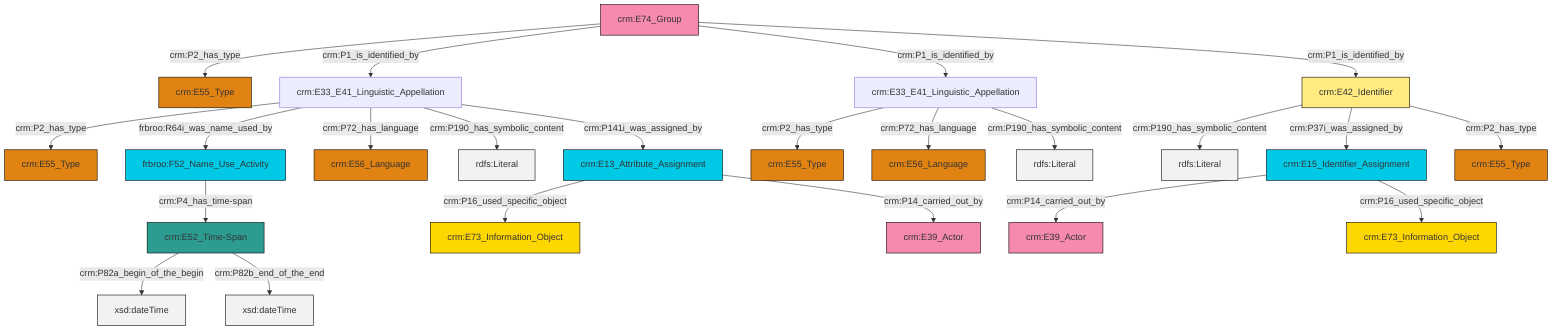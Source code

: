 graph TD
classDef Literal fill:#f2f2f2,stroke:#000000;
classDef CRM_Entity fill:#FFFFFF,stroke:#000000;
classDef Temporal_Entity fill:#00C9E6, stroke:#000000;
classDef Type fill:#E18312, stroke:#000000;
classDef Time-Span fill:#2C9C91, stroke:#000000;
classDef Appellation fill:#FFEB7F, stroke:#000000;
classDef Place fill:#008836, stroke:#000000;
classDef Persistent_Item fill:#B266B2, stroke:#000000;
classDef Conceptual_Object fill:#FFD700, stroke:#000000;
classDef Physical_Thing fill:#D2B48C, stroke:#000000;
classDef Actor fill:#f58aad, stroke:#000000;
classDef PC_Classes fill:#4ce600, stroke:#000000;
classDef Multi fill:#cccccc,stroke:#000000;

0["crm:E74_Group"]:::Actor -->|crm:P2_has_type| 1["crm:E55_Type"]:::Type
0["crm:E74_Group"]:::Actor -->|crm:P1_is_identified_by| 2["crm:E33_E41_Linguistic_Appellation"]:::Default
0["crm:E74_Group"]:::Actor -->|crm:P1_is_identified_by| 3["crm:E33_E41_Linguistic_Appellation"]:::Default
2["crm:E33_E41_Linguistic_Appellation"]:::Default -->|crm:P2_has_type| 6["crm:E55_Type"]:::Type
2["crm:E33_E41_Linguistic_Appellation"]:::Default -->|frbroo:R64i_was_name_used_by| 13["frbroo:F52_Name_Use_Activity"]:::Temporal_Entity
3["crm:E33_E41_Linguistic_Appellation"]:::Default -->|crm:P2_has_type| 14["crm:E55_Type"]:::Type
15["crm:E52_Time-Span"]:::Time-Span -->|crm:P82a_begin_of_the_begin| 16[xsd:dateTime]:::Literal
0["crm:E74_Group"]:::Actor -->|crm:P1_is_identified_by| 18["crm:E42_Identifier"]:::Appellation
4["crm:E15_Identifier_Assignment"]:::Temporal_Entity -->|crm:P14_carried_out_by| 11["crm:E39_Actor"]:::Actor
23["crm:E13_Attribute_Assignment"]:::Temporal_Entity -->|crm:P16_used_specific_object| 26["crm:E73_Information_Object"]:::Conceptual_Object
3["crm:E33_E41_Linguistic_Appellation"]:::Default -->|crm:P72_has_language| 33["crm:E56_Language"]:::Type
2["crm:E33_E41_Linguistic_Appellation"]:::Default -->|crm:P72_has_language| 29["crm:E56_Language"]:::Type
18["crm:E42_Identifier"]:::Appellation -->|crm:P190_has_symbolic_content| 35[rdfs:Literal]:::Literal
3["crm:E33_E41_Linguistic_Appellation"]:::Default -->|crm:P190_has_symbolic_content| 36[rdfs:Literal]:::Literal
23["crm:E13_Attribute_Assignment"]:::Temporal_Entity -->|crm:P14_carried_out_by| 9["crm:E39_Actor"]:::Actor
18["crm:E42_Identifier"]:::Appellation -->|crm:P37i_was_assigned_by| 4["crm:E15_Identifier_Assignment"]:::Temporal_Entity
4["crm:E15_Identifier_Assignment"]:::Temporal_Entity -->|crm:P16_used_specific_object| 31["crm:E73_Information_Object"]:::Conceptual_Object
13["frbroo:F52_Name_Use_Activity"]:::Temporal_Entity -->|crm:P4_has_time-span| 15["crm:E52_Time-Span"]:::Time-Span
2["crm:E33_E41_Linguistic_Appellation"]:::Default -->|crm:P190_has_symbolic_content| 38[rdfs:Literal]:::Literal
18["crm:E42_Identifier"]:::Appellation -->|crm:P2_has_type| 19["crm:E55_Type"]:::Type
15["crm:E52_Time-Span"]:::Time-Span -->|crm:P82b_end_of_the_end| 41[xsd:dateTime]:::Literal
2["crm:E33_E41_Linguistic_Appellation"]:::Default -->|crm:P141i_was_assigned_by| 23["crm:E13_Attribute_Assignment"]:::Temporal_Entity